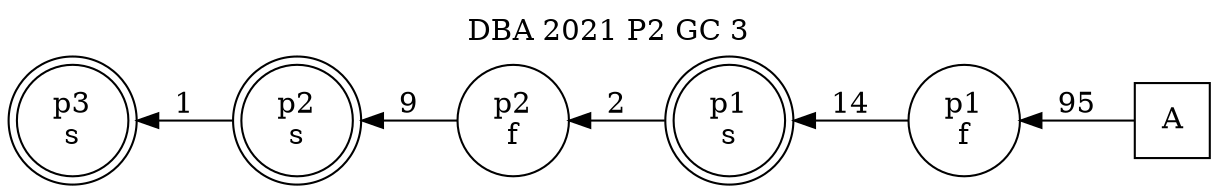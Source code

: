 digraph DBA_2021_P2_GC_3_GOOD {
labelloc="tl"
label= " DBA 2021 P2 GC 3 "
rankdir="RL";
graph [ size=" 10 , 10 !"]

"A" [shape="square" label="A"]
"p1_f" [shape="circle" label="p1
f"]
"p1_s" [shape="doublecircle" label="p1
s"]
"p2_f" [shape="circle" label="p2
f"]
"p2_s" [shape="doublecircle" label="p2
s"]
"p3_s" [shape="doublecircle" label="p3
s"]
"A" -> "p1_f" [ label=95]
"p1_f" -> "p1_s" [ label=14]
"p1_s" -> "p2_f" [ label=2]
"p2_f" -> "p2_s" [ label=9]
"p2_s" -> "p3_s" [ label=1]
}
